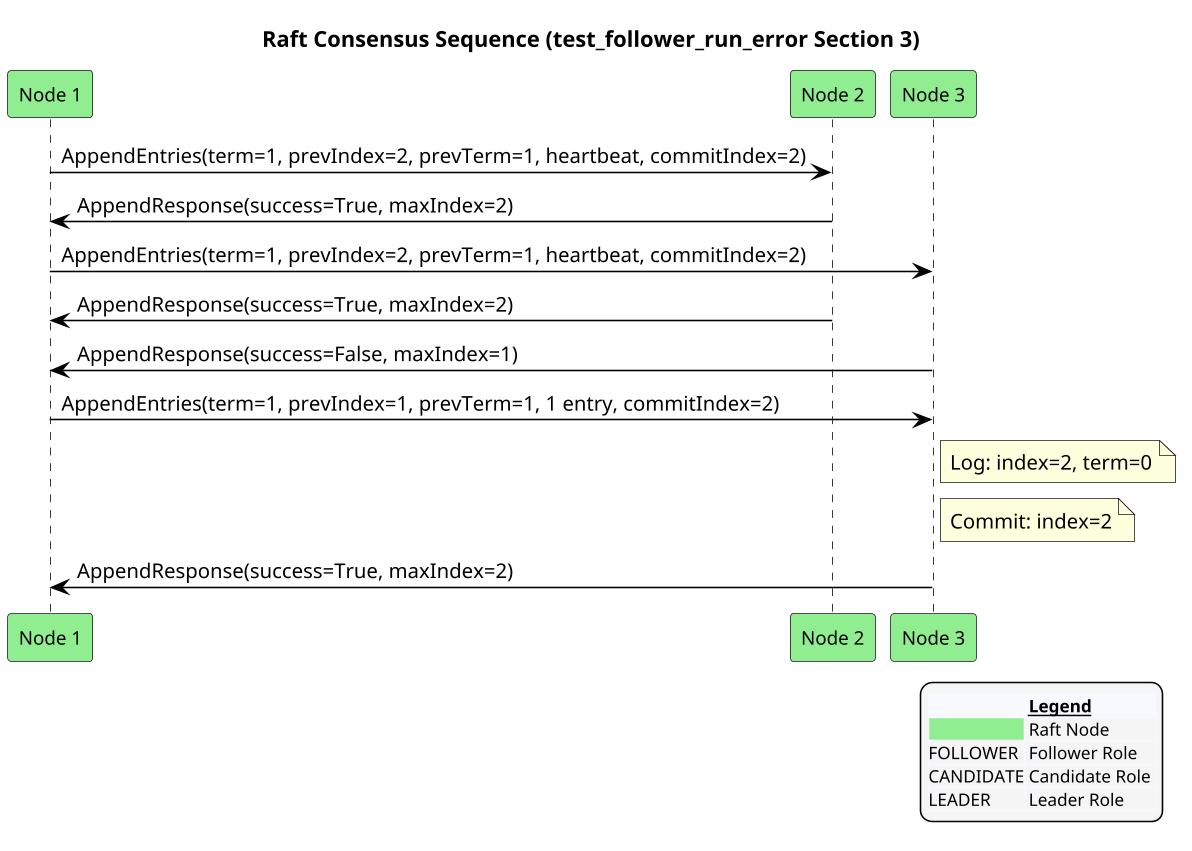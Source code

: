 @startuml
!pragma ratio 0.7
skinparam dpi 150
skinparam monochrome false
skinparam sequence {
  ArrowColor Black
  ActorBorderColor Black
  LifeLineBorderColor Black
  ParticipantFontSize 12
  Padding 10
}
skinparam legend {
  BackgroundColor #F5F5F5
  FontSize 11
}
title Raft Consensus Sequence (test_follower_run_error Section 3)

participant "Node 1" as n1 order 10 #Lightgreen
participant "Node 2" as n2 order 20 #Lightgreen
participant "Node 3" as n3 order 30 #Lightgreen
n1 -> n2: AppendEntries(term=1, prevIndex=2, prevTerm=1, heartbeat, commitIndex=2)
n2 -> n1: AppendResponse(success=True, maxIndex=2)
n1 -> n3: AppendEntries(term=1, prevIndex=2, prevTerm=1, heartbeat, commitIndex=2)
n2 -> n1: AppendResponse(success=True, maxIndex=2)
n3 -> n1: AppendResponse(success=False, maxIndex=1)
n1 -> n3: AppendEntries(term=1, prevIndex=1, prevTerm=1, 1 entry, commitIndex=2)
note right of n3: Log: index=2, term=0
note right of n3: Commit: index=2
n3 -> n1: AppendResponse(success=True, maxIndex=2)

legend right
  <#GhostWhite,#GhostWhite>|      |= __Legend__ |
  |<#Lightgreen>| Raft Node |
  |FOLLOWER| Follower Role |
  |CANDIDATE| Candidate Role |
  |LEADER| Leader Role |
endlegend
@enduml
